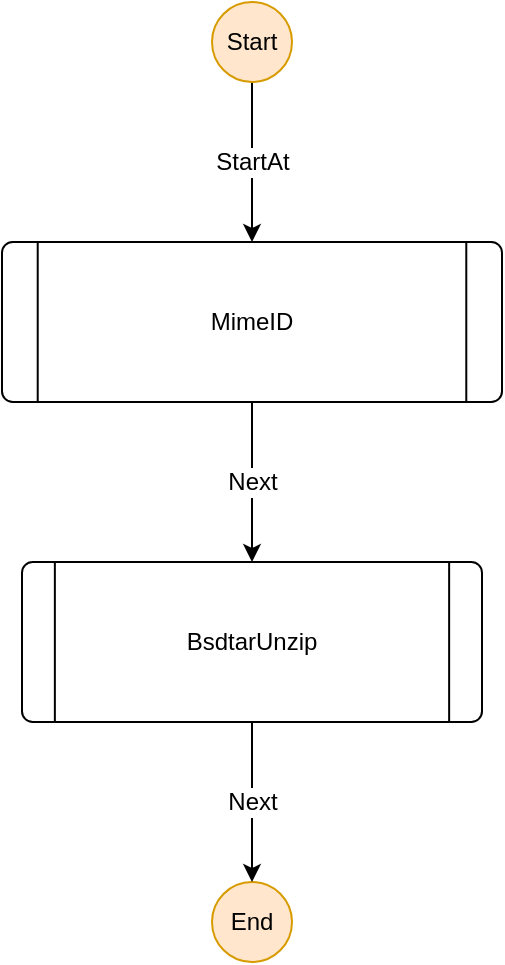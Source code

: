 <mxfile version="10.7.5" type="device"><diagram id="813vBawSpWq2xp7nJ8_f" name="Page-1"><mxGraphModel dx="1154" dy="716" grid="1" gridSize="10" guides="1" tooltips="1" connect="1" arrows="1" fold="1" page="1" pageScale="1" pageWidth="1169" pageHeight="827" math="0" shadow="0"><root><object type="awssfRoot" name="" comment="A Simple step function to perform MIME ID followed by untar" timeout_seconds="" version="" role_arn="" id="0"><mxCell><Object as="awssf"/></mxCell></object><mxCell id="1" parent="0"/><object label="StartAt" type="awssfStartAt" id="6PYX8HAGt7suAYFmRysF-3"><mxCell style="endArrow=classic;html=1;strokeColor=#000000;strokeWidth=1;fontSize=12;entryX=0.5;entryY=0;entryDx=0;entryDy=0;entryPerimeter=0;exitX=0.5;exitY=1;exitDx=0;exitDy=0;" parent="1" source="6PYX8HAGt7suAYFmRysF-1" target="6PYX8HAGt7suAYFmRysF-6" edge="1"><mxGeometry width="60" height="60" relative="1" as="geometry"><mxPoint x="320" as="sourcePoint"/><mxPoint x="500" y="160" as="targetPoint"/></mxGeometry><StartAtEdge as="awssf"/></mxCell></object><object label="Start" type="awssfStart" id="6PYX8HAGt7suAYFmRysF-1"><mxCell style="ellipse;whiteSpace=wrap;html=1;fillColor=#ffe6cc;strokeColor=#d79b00;" parent="1" vertex="1"><mxGeometry x="480" y="40" width="40" height="40" as="geometry"/><StartPoint as="awssf"/></mxCell></object><object label="Next" type="awssfNext" id="02BbDVN0RZl9qePFMO-D-1"><mxCell style="endArrow=classic;html=1;strokeColor=#000000;strokeWidth=1;fontSize=12;exitX=0.5;exitY=1;exitDx=0;exitDy=0;exitPerimeter=0;entryX=0.5;entryY=0;entryDx=0;entryDy=0;entryPerimeter=0;" edge="1" parent="1" source="6PYX8HAGt7suAYFmRysF-6" target="6PYX8HAGt7suAYFmRysF-7"><mxGeometry width="60" height="60" relative="1" as="geometry"><mxPoint as="sourcePoint"/><mxPoint x="60" y="60" as="targetPoint"/></mxGeometry><NextEdge as="awssf"/></mxCell></object><object label="MimeID" type="awssfTask" comment="" input_path="" output_path="" resource="arn:aws:rpcmessage:local::function:mime-id" parameters="" timeout_seconds="" heartbeat_seconds="" result_path="" id="6PYX8HAGt7suAYFmRysF-6"><mxCell style="shape=stencil(rZVNb4MwDIZ/DdcqkI2P48S6Y1Wph51TMCMqTVDC2m2/fiEBdUCyAavExa+xH78BjIdTWZIavAAxcgYPP3tBsBeQQ0EZ5EreC56BlEpWQWluCJEJryZMYhMSWUPWGO1CBCXHCkxGNoKf4ErzputAWQmCNm0Wbz30pO5pL5xmnDHVhHImB5kfedWMUKZq0YdphjaPBvPZxSaqFeEMDYiBerO508LLaow/D3NYihl66aF/YV4XYvx1mO3iQ0PBiIT8mazdUk8WWBLPhB2Ww/r3foWz5cc4gc13ZoPhVCmujw2nR5Kd3gR/Z7l1RJ0R7cfuem2tC2K0PojIJP3qpgw3kR+FcYSihzhIEuy7hnaMhtOCC/hl5oJWldlDroOvSbueJok+feYXuPmNLH5tbfvqSu1TV3XoLteWHYOp3X0/P4n/L0Oj8js70jWT56tV8/vSwjc=);whiteSpace=wrap;gradientColor=none;html=1;" parent="1" vertex="1"><mxGeometry x="375" y="160" width="250" height="80" as="geometry"/><TaskState as="awssf"/></mxCell></object><object label="BsdtarUnzip" type="awssfTask" comment="" input_path="" output_path="" resource="arn:aws:rpcmessage:local::function:bsdtar-unzip" parameters="" timeout_seconds="" heartbeat_seconds="" result_path="" id="6PYX8HAGt7suAYFmRysF-7"><mxCell style="shape=stencil(rZVNb4MwDIZ/DdcqkI2P48S6Y1Wph51TMCMqTVDC2m2/fiEBdUCyAavExa+xH78BjIdTWZIavAAxcgYPP3tBsBeQQ0EZ5EreC56BlEpWQWluCJEJryZMYhMSWUPWGO1CBCXHCkxGNoKf4ErzputAWQmCNm0Wbz30pO5pL5xmnDHVhHImB5kfedWMUKZq0YdphjaPBvPZxSaqFeEMDYiBerO508LLaow/D3NYihl66aF/YV4XYvx1mO3iQ0PBiIT8mazdUk8WWBLPhB2Ww/r3foWz5cc4gc13ZoPhVCmujw2nR5Kd3gR/Z7l1RJ0R7cfuem2tC2K0PojIJP3qpgw3kR+FcYSihzhIEuy7hnaMhtOCC/hl5oJWldlDroOvSbueJok+feYXuPmNLH5tbfvqSu1TV3XoLteWHYOp3X0/P4n/L0Oj8js70jWT56tV8/vSwjc=);whiteSpace=wrap;gradientColor=none;html=1;" parent="1" vertex="1"><mxGeometry x="385" y="320" width="230" height="80" as="geometry"/><TaskState as="awssf"/></mxCell></object><object label="End" type="awssfEnd" id="6PYX8HAGt7suAYFmRysF-20"><mxCell style="ellipse;whiteSpace=wrap;html=1;fillColor=#ffe6cc;strokeColor=#d79b00;" parent="1" vertex="1"><mxGeometry x="480" y="480" width="40" height="40" as="geometry"/><EndPoint as="awssf"/></mxCell></object><object label="Next" type="awssfNext" id="6PYX8HAGt7suAYFmRysF-26"><mxCell style="endArrow=classic;html=1;strokeColor=#000000;strokeWidth=1;fontSize=12;entryX=0.5;entryY=0;entryDx=0;entryDy=0;exitX=0.5;exitY=1;exitDx=0;exitDy=0;exitPerimeter=0;" parent="1" source="6PYX8HAGt7suAYFmRysF-7" target="6PYX8HAGt7suAYFmRysF-20" edge="1"><mxGeometry width="60" height="60" relative="1" as="geometry"><mxPoint x="498" y="460" as="sourcePoint"/><mxPoint x="60" y="140" as="targetPoint"/></mxGeometry><NextEdge as="awssf"/></mxCell></object></root></mxGraphModel></diagram></mxfile>